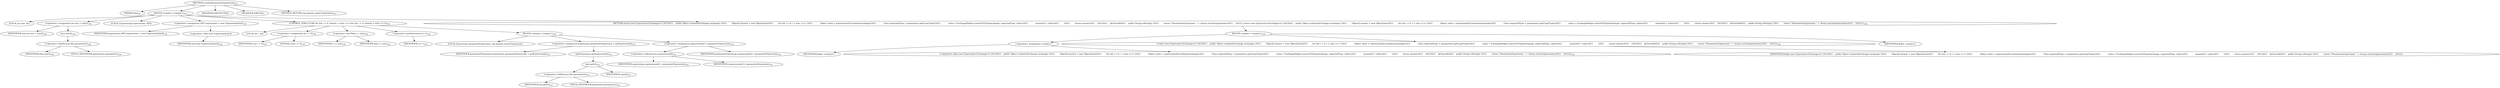 digraph "createParametersExpression" {  
"260" [label = <(METHOD,createParametersExpression)<SUB>127</SUB>> ]
"261" [label = <(PARAM,this)<SUB>127</SUB>> ]
"262" [label = <(BLOCK,&lt;empty&gt;,&lt;empty&gt;)<SUB>127</SUB>> ]
"263" [label = <(LOCAL,int size: int)> ]
"264" [label = <(&lt;operator&gt;.assignment,int size = size())<SUB>128</SUB>> ]
"265" [label = <(IDENTIFIER,size,int size = size())<SUB>128</SUB>> ]
"266" [label = <(size,size())<SUB>128</SUB>> ]
"267" [label = <(&lt;operator&gt;.fieldAccess,this.parameters)<SUB>128</SUB>> ]
"268" [label = <(IDENTIFIER,this,size())<SUB>128</SUB>> ]
"269" [label = <(FIELD_IDENTIFIER,parameters,parameters)<SUB>128</SUB>> ]
"270" [label = <(LOCAL,Expression[] expressions: ANY)> ]
"271" [label = <(&lt;operator&gt;.assignment,ANY expressions = new Expression[size])<SUB>129</SUB>> ]
"272" [label = <(IDENTIFIER,expressions,ANY expressions = new Expression[size])<SUB>129</SUB>> ]
"273" [label = <(&lt;operator&gt;.alloc,new Expression[size])> ]
"274" [label = <(IDENTIFIER,size,new Expression[size])<SUB>129</SUB>> ]
"275" [label = <(CONTROL_STRUCTURE,for (int i = 0; Some(i &lt; size); i++),for (int i = 0; Some(i &lt; size); i++))<SUB>130</SUB>> ]
"276" [label = <(LOCAL,int i: int)> ]
"277" [label = <(&lt;operator&gt;.assignment,int i = 0)<SUB>130</SUB>> ]
"278" [label = <(IDENTIFIER,i,int i = 0)<SUB>130</SUB>> ]
"279" [label = <(LITERAL,0,int i = 0)<SUB>130</SUB>> ]
"280" [label = <(&lt;operator&gt;.lessThan,i &lt; size)<SUB>130</SUB>> ]
"281" [label = <(IDENTIFIER,i,i &lt; size)<SUB>130</SUB>> ]
"282" [label = <(IDENTIFIER,size,i &lt; size)<SUB>130</SUB>> ]
"283" [label = <(&lt;operator&gt;.postIncrement,i++)<SUB>130</SUB>> ]
"284" [label = <(IDENTIFIER,i,i++)<SUB>130</SUB>> ]
"285" [label = <(BLOCK,&lt;empty&gt;,&lt;empty&gt;)<SUB>130</SUB>> ]
"286" [label = <(LOCAL,Expression parameterExpression: org.apache.camel.Expression)> ]
"287" [label = <(&lt;operator&gt;.assignment,Expression parameterExpression = getExpression())<SUB>131</SUB>> ]
"288" [label = <(IDENTIFIER,parameterExpression,Expression parameterExpression = getExpression())<SUB>131</SUB>> ]
"289" [label = <(getExpression,getExpression())<SUB>131</SUB>> ]
"290" [label = <(get,get(i))<SUB>131</SUB>> ]
"291" [label = <(&lt;operator&gt;.fieldAccess,this.parameters)<SUB>131</SUB>> ]
"292" [label = <(IDENTIFIER,this,get(i))<SUB>131</SUB>> ]
"293" [label = <(FIELD_IDENTIFIER,parameters,parameters)<SUB>131</SUB>> ]
"294" [label = <(IDENTIFIER,i,get(i))<SUB>131</SUB>> ]
"295" [label = <(&lt;operator&gt;.assignment,expressions[i] = parameterExpression)<SUB>132</SUB>> ]
"296" [label = <(&lt;operator&gt;.indexAccess,expressions[i])<SUB>132</SUB>> ]
"297" [label = <(IDENTIFIER,expressions,expressions[i] = parameterExpression)<SUB>132</SUB>> ]
"298" [label = <(IDENTIFIER,i,expressions[i] = parameterExpression)<SUB>132</SUB>> ]
"299" [label = <(IDENTIFIER,parameterExpression,expressions[i] = parameterExpression)<SUB>132</SUB>> ]
"300" [label = <(RETURN,return new Expression&lt;Exchange&gt;() {\012\012    public Object evaluate(Exchange exchange) {\012        Object[] answer = new Object[size];\012        for (int i = 0; i &lt; size; i++) {\012            Object value = expressions[i].evaluate(exchange);\012            Class expectedType = parameters.get(i).getType();\012            value = ExchangeHelper.convertToType(exchange, expectedType, value);\012            answer[i] = value;\012        }\012        return answer;\012    }\012\012    @Override\012    public String toString() {\012        return &quot;ParametersExpression: &quot; + Arrays.asList(expressions);\012    }\012};,return new Expression&lt;Exchange&gt;() {\012\012    public Object evaluate(Exchange exchange) {\012        Object[] answer = new Object[size];\012        for (int i = 0; i &lt; size; i++) {\012            Object value = expressions[i].evaluate(exchange);\012            Class expectedType = parameters.get(i).getType();\012            value = ExchangeHelper.convertToType(exchange, expectedType, value);\012            answer[i] = value;\012        }\012        return answer;\012    }\012\012    @Override\012    public String toString() {\012        return &quot;ParametersExpression: &quot; + Arrays.asList(expressions);\012    }\012};)<SUB>134</SUB>> ]
"301" [label = <(BLOCK,&lt;empty&gt;,&lt;empty&gt;)<SUB>134</SUB>> ]
"302" [label = <(&lt;operator&gt;.assignment,&lt;empty&gt;)> ]
"303" [label = <(IDENTIFIER,$obj1,&lt;empty&gt;)> ]
"304" [label = <(&lt;operator&gt;.alloc,new Expression&lt;Exchange&gt;() {\012\012    public Object evaluate(Exchange exchange) {\012        Object[] answer = new Object[size];\012        for (int i = 0; i &lt; size; i++) {\012            Object value = expressions[i].evaluate(exchange);\012            Class expectedType = parameters.get(i).getType();\012            value = ExchangeHelper.convertToType(exchange, expectedType, value);\012            answer[i] = value;\012        }\012        return answer;\012    }\012\012    @Override\012    public String toString() {\012        return &quot;ParametersExpression: &quot; + Arrays.asList(expressions);\012    }\012})<SUB>134</SUB>> ]
"305" [label = <(&lt;init&gt;,new Expression&lt;Exchange&gt;() {\012\012    public Object evaluate(Exchange exchange) {\012        Object[] answer = new Object[size];\012        for (int i = 0; i &lt; size; i++) {\012            Object value = expressions[i].evaluate(exchange);\012            Class expectedType = parameters.get(i).getType();\012            value = ExchangeHelper.convertToType(exchange, expectedType, value);\012            answer[i] = value;\012        }\012        return answer;\012    }\012\012    @Override\012    public String toString() {\012        return &quot;ParametersExpression: &quot; + Arrays.asList(expressions);\012    }\012})<SUB>134</SUB>> ]
"306" [label = <(IDENTIFIER,$obj1,new Expression&lt;Exchange&gt;() {\012\012    public Object evaluate(Exchange exchange) {\012        Object[] answer = new Object[size];\012        for (int i = 0; i &lt; size; i++) {\012            Object value = expressions[i].evaluate(exchange);\012            Class expectedType = parameters.get(i).getType();\012            value = ExchangeHelper.convertToType(exchange, expectedType, value);\012            answer[i] = value;\012        }\012        return answer;\012    }\012\012    @Override\012    public String toString() {\012        return &quot;ParametersExpression: &quot; + Arrays.asList(expressions);\012    }\012})> ]
"307" [label = <(IDENTIFIER,$obj1,&lt;empty&gt;)> ]
"308" [label = <(MODIFIER,PROTECTED)> ]
"309" [label = <(MODIFIER,VIRTUAL)> ]
"310" [label = <(METHOD_RETURN,org.apache.camel.Expression)<SUB>127</SUB>> ]
  "260" -> "261" 
  "260" -> "262" 
  "260" -> "308" 
  "260" -> "309" 
  "260" -> "310" 
  "262" -> "263" 
  "262" -> "264" 
  "262" -> "270" 
  "262" -> "271" 
  "262" -> "275" 
  "262" -> "300" 
  "264" -> "265" 
  "264" -> "266" 
  "266" -> "267" 
  "267" -> "268" 
  "267" -> "269" 
  "271" -> "272" 
  "271" -> "273" 
  "273" -> "274" 
  "275" -> "276" 
  "275" -> "277" 
  "275" -> "280" 
  "275" -> "283" 
  "275" -> "285" 
  "277" -> "278" 
  "277" -> "279" 
  "280" -> "281" 
  "280" -> "282" 
  "283" -> "284" 
  "285" -> "286" 
  "285" -> "287" 
  "285" -> "295" 
  "287" -> "288" 
  "287" -> "289" 
  "289" -> "290" 
  "290" -> "291" 
  "290" -> "294" 
  "291" -> "292" 
  "291" -> "293" 
  "295" -> "296" 
  "295" -> "299" 
  "296" -> "297" 
  "296" -> "298" 
  "300" -> "301" 
  "301" -> "302" 
  "301" -> "305" 
  "301" -> "307" 
  "302" -> "303" 
  "302" -> "304" 
  "305" -> "306" 
}
